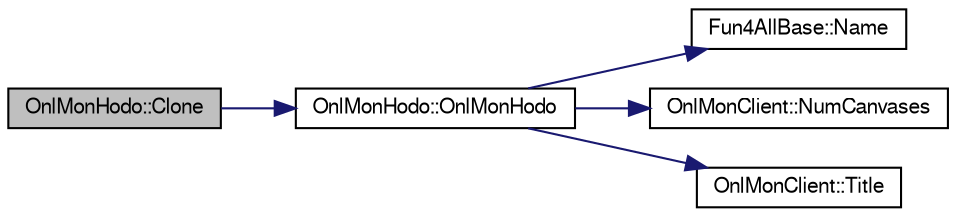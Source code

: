 digraph "OnlMonHodo::Clone"
{
  bgcolor="transparent";
  edge [fontname="FreeSans",fontsize="10",labelfontname="FreeSans",labelfontsize="10"];
  node [fontname="FreeSans",fontsize="10",shape=record];
  rankdir="LR";
  Node1 [label="OnlMonHodo::Clone",height=0.2,width=0.4,color="black", fillcolor="grey75", style="filled" fontcolor="black"];
  Node1 -> Node2 [color="midnightblue",fontsize="10",style="solid",fontname="FreeSans"];
  Node2 [label="OnlMonHodo::OnlMonHodo",height=0.2,width=0.4,color="black",URL="$d8/dc8/classOnlMonHodo.html#aff558860dfa3bce0f78380ff29d9e469"];
  Node2 -> Node3 [color="midnightblue",fontsize="10",style="solid",fontname="FreeSans"];
  Node3 [label="Fun4AllBase::Name",height=0.2,width=0.4,color="black",URL="$d5/dec/classFun4AllBase.html#a41f9ac377743d046f590617fd6f4f0ed",tooltip="Returns the name of this module. "];
  Node2 -> Node4 [color="midnightblue",fontsize="10",style="solid",fontname="FreeSans"];
  Node4 [label="OnlMonClient::NumCanvases",height=0.2,width=0.4,color="black",URL="$d9/d62/classOnlMonClient.html#a9291a22f516ea38a805ad11726ddb38d"];
  Node2 -> Node5 [color="midnightblue",fontsize="10",style="solid",fontname="FreeSans"];
  Node5 [label="OnlMonClient::Title",height=0.2,width=0.4,color="black",URL="$d9/d62/classOnlMonClient.html#a5f72e7aa45de26872b40a05a0f5d8aee"];
}
